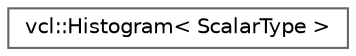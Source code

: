 digraph "Graphical Class Hierarchy"
{
 // LATEX_PDF_SIZE
  bgcolor="transparent";
  edge [fontname=Helvetica,fontsize=10,labelfontname=Helvetica,labelfontsize=10];
  node [fontname=Helvetica,fontsize=10,shape=box,height=0.2,width=0.4];
  rankdir="LR";
  Node0 [label="vcl::Histogram\< ScalarType \>",height=0.2,width=0.4,color="grey40", fillcolor="white", style="filled",URL="$classvcl_1_1Histogram.html",tooltip=" "];
}
